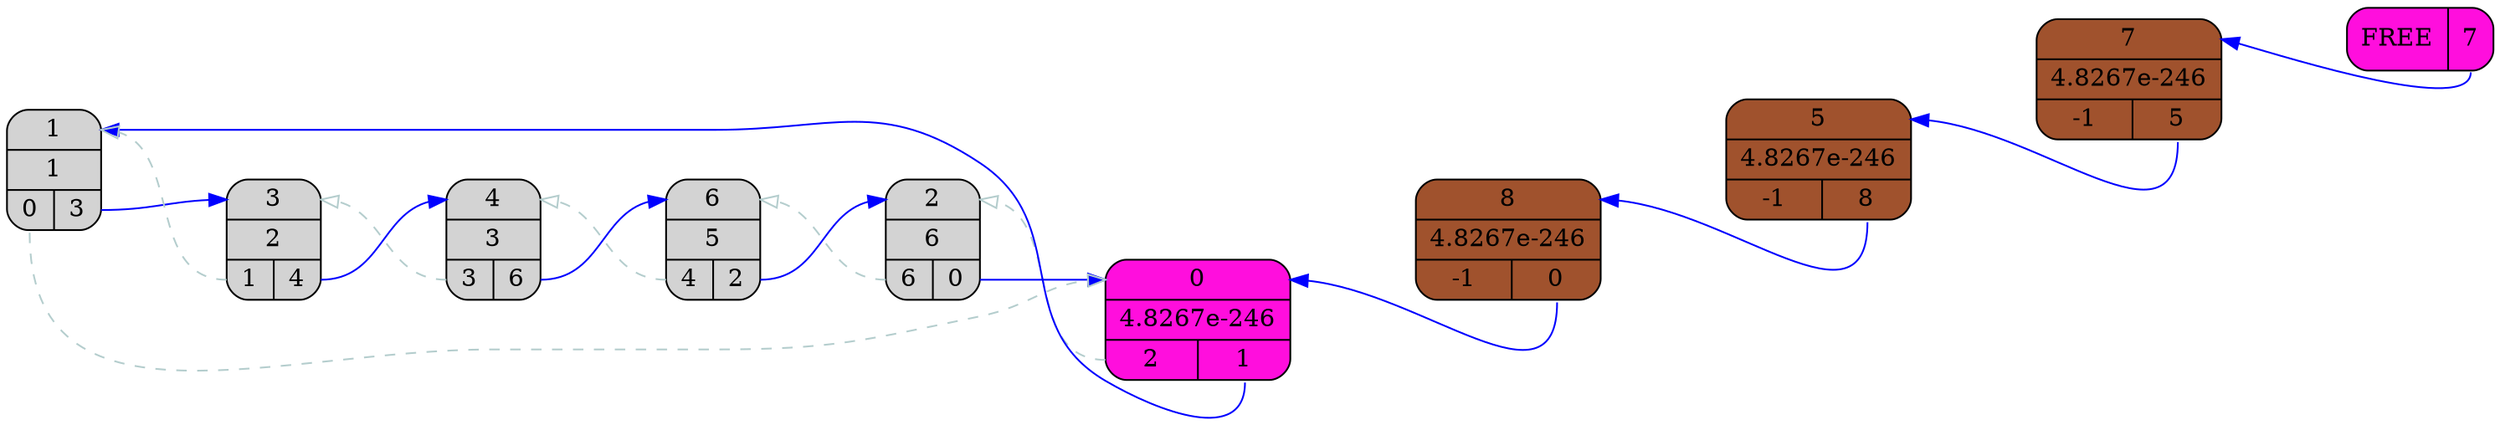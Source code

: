 digraph {
	graph [dpi = 1000];
	rankdir = RL;
	ranksep = 1;
node[color="black", fontsize=14];
edge[color="blue", fontcolor="blue", fontsize=12];
ELEM_0[shape="Mrecord", style="rounded", style="filled", fillcolor="#FF0EDD", label = "{{<ad> 0  | 4.8267e-246 | {<pr> 2  | <nx> 1} } }"];
ELEM_0:<pr> ->ELEM_2:<ad> [weight = 1, color = "lightcyan3", arrowhead = empty, style = dashed];
ELEM_1[shape="Mrecord", style="rounded", style="filled", fillcolor="lightgrey", label = "{{<ad> 1  | 1 | {<pr> 0  | <nx> 3} } }"];
ELEM_0:<nx> ->ELEM_1:<ad> [weight = 5];
ELEM_1:<pr> ->ELEM_0:<ad> [weight = 1, color = "lightcyan3", arrowhead = empty, style = dashed];
ELEM_3[shape="Mrecord", style="rounded", style="filled", fillcolor="lightgrey", label = "{{<ad> 3  | 2 | {<pr> 1  | <nx> 4} } }"];
ELEM_1:<nx> ->ELEM_3:<ad> [weight = 5];
ELEM_3:<pr> ->ELEM_1:<ad> [weight = 1, color = "lightcyan3", arrowhead = empty, style = dashed];
ELEM_4[shape="Mrecord", style="rounded", style="filled", fillcolor="lightgrey", label = "{{<ad> 4  | 3 | {<pr> 3  | <nx> 6} } }"];
ELEM_3:<nx> ->ELEM_4:<ad> [weight = 5];
ELEM_4:<pr> ->ELEM_3:<ad> [weight = 1, color = "lightcyan3", arrowhead = empty, style = dashed];
ELEM_6[shape="Mrecord", style="rounded", style="filled", fillcolor="lightgrey", label = "{{<ad> 6  | 5 | {<pr> 4  | <nx> 2} } }"];
ELEM_4:<nx> ->ELEM_6:<ad> [weight = 5];
ELEM_6:<pr> ->ELEM_4:<ad> [weight = 1, color = "lightcyan3", arrowhead = empty, style = dashed];
ELEM_2[shape="Mrecord", style="rounded", style="filled", fillcolor="lightgrey", label = "{{<ad> 2  | 6 | {<pr> 6  | <nx> 0} } }"];
ELEM_6:<nx> ->ELEM_2:<ad> [weight = 5];
ELEM_2:<pr> ->ELEM_6:<ad> [weight = 1, color = "lightcyan3", arrowhead = empty, style = dashed];
ELEM_2:<nx> ->ELEM_0:<ad> [weight = 1000];
ELEM_7[shape="Mrecord", style="rounded", style="filled", fillcolor="sienna", label = "{{<ad> 7  | 4.8267e-246 | {<pr> -1  | <nx> 5} } }"];
ELEM_7:<nx> ->ELEM_5:<ad> [weight = 1];
ELEM_5[shape="Mrecord", style="rounded", style="filled", fillcolor="sienna", label = "{{<ad> 5  | 4.8267e-246 | {<pr> -1  | <nx> 8} } }"];
ELEM_5:<nx> ->ELEM_8:<ad> [weight = 1];
ELEM_8[shape="Mrecord", style="rounded", style="filled", fillcolor="sienna", label = "{{<ad> 8  | 4.8267e-246 | {<pr> -1  | <nx> 0} } }"];
ELEM_8:<nx> ->ELEM_0:<ad> [weight = 1];
FREE[shape="Mrecord", style="rounded", style="filled", fillcolor="#FF0EDD", label = "{ FREE | <nx> 7}"];
FREE:<nx>->ELEM_7:<ad> [weight = 1];
}